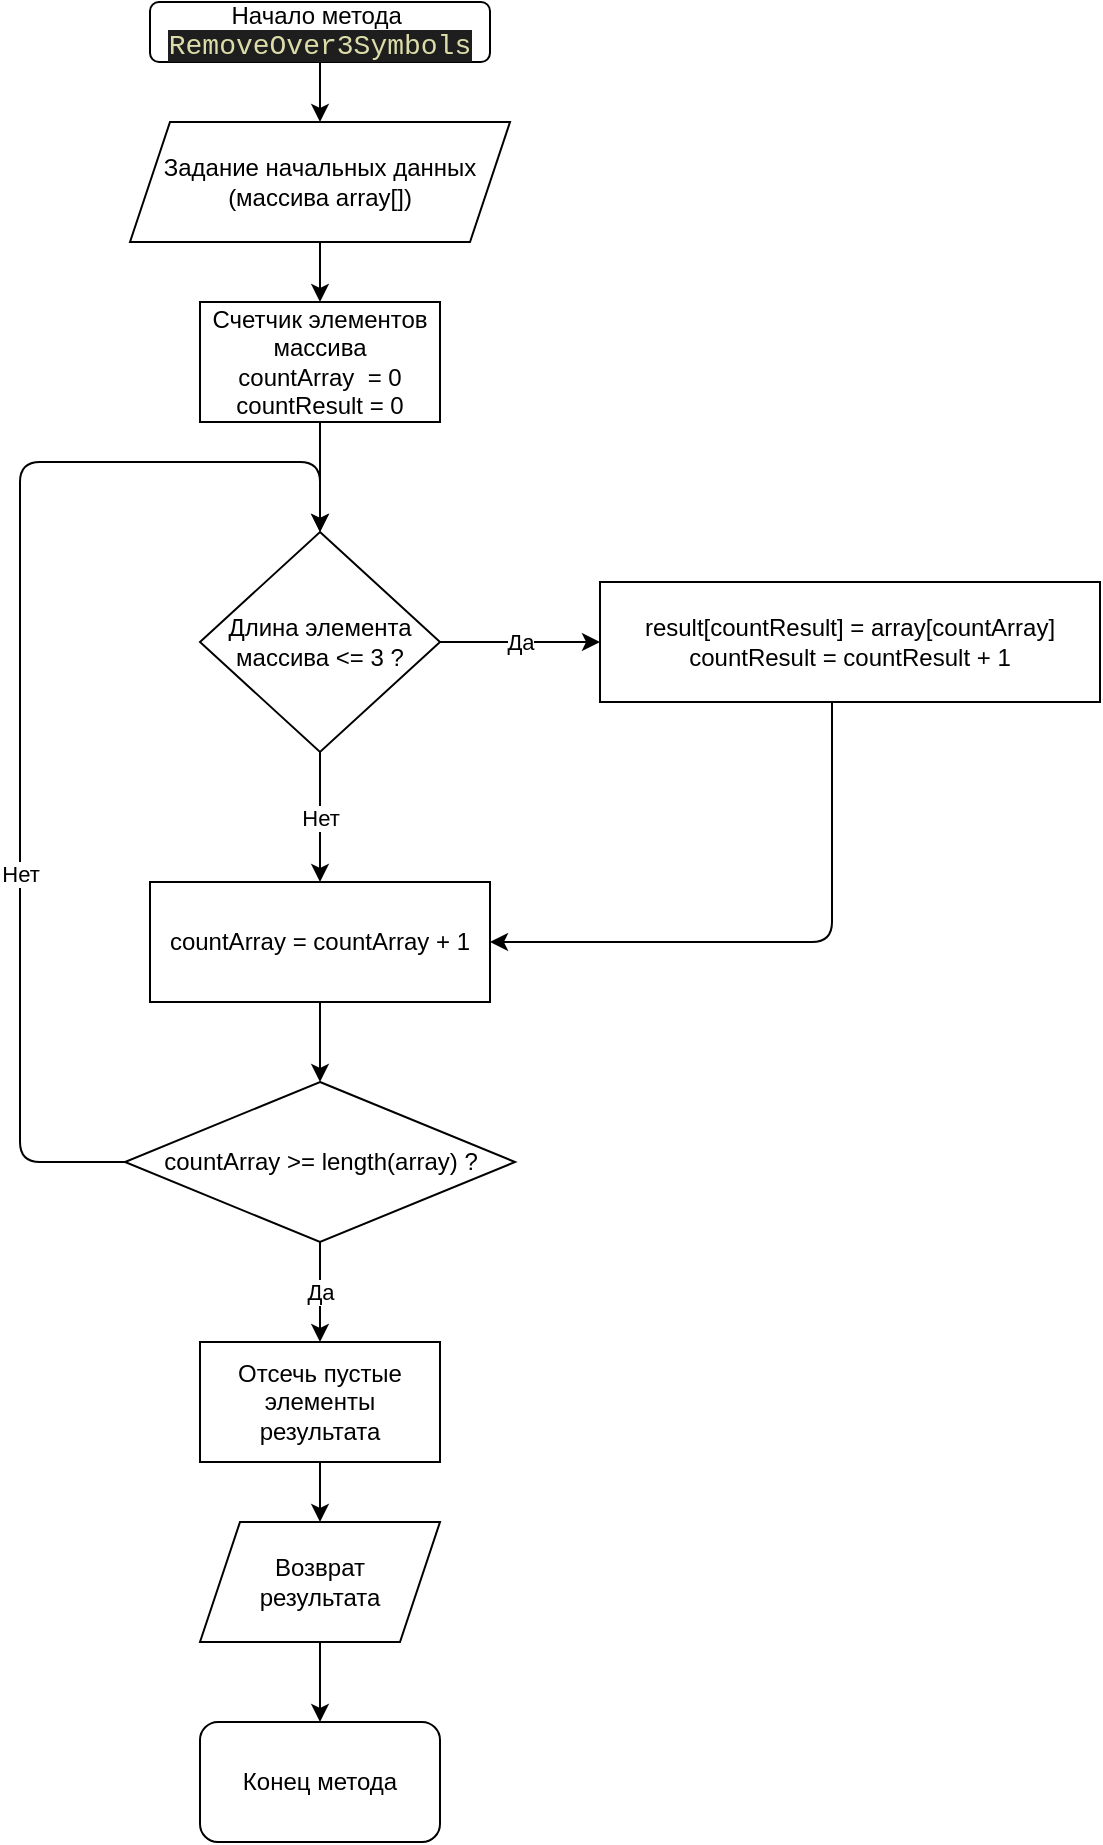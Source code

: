 <mxfile>
    <diagram id="CFxQvj4bHyQwlWl_RM1R" name="Page-1">
        <mxGraphModel dx="537" dy="471" grid="1" gridSize="10" guides="1" tooltips="1" connect="1" arrows="1" fold="1" page="1" pageScale="1" pageWidth="827" pageHeight="1169" math="0" shadow="0">
            <root>
                <mxCell id="0"/>
                <mxCell id="1" parent="0"/>
                <mxCell id="2" value="Начало метода&amp;nbsp;&lt;br&gt;&lt;span style=&quot;color: rgb(220 , 220 , 170) ; background-color: rgb(30 , 30 , 30) ; font-family: &amp;#34;consolas&amp;#34; , &amp;#34;courier new&amp;#34; , monospace ; font-size: 14px&quot;&gt;RemoveOver3Symbols&lt;/span&gt;" style="rounded=1;whiteSpace=wrap;html=1;" parent="1" vertex="1">
                    <mxGeometry x="155" y="20" width="170" height="30" as="geometry"/>
                </mxCell>
                <mxCell id="12" style="edgeStyle=none;html=1;exitX=0.5;exitY=1;exitDx=0;exitDy=0;entryX=0.5;entryY=0;entryDx=0;entryDy=0;" parent="1" target="6" edge="1">
                    <mxGeometry relative="1" as="geometry">
                        <mxPoint x="240" y="140" as="sourcePoint"/>
                    </mxGeometry>
                </mxCell>
                <mxCell id="5" value="" style="endArrow=classic;html=1;exitX=0.5;exitY=1;exitDx=0;exitDy=0;entryX=0.5;entryY=0;entryDx=0;entryDy=0;" parent="1" source="2" edge="1">
                    <mxGeometry width="50" height="50" relative="1" as="geometry">
                        <mxPoint x="220" y="200" as="sourcePoint"/>
                        <mxPoint x="240" y="80" as="targetPoint"/>
                    </mxGeometry>
                </mxCell>
                <mxCell id="11" style="edgeStyle=none;html=1;exitX=0.5;exitY=1;exitDx=0;exitDy=0;entryX=0.5;entryY=0;entryDx=0;entryDy=0;" parent="1" source="6" target="7" edge="1">
                    <mxGeometry relative="1" as="geometry">
                        <mxPoint x="240" y="260" as="targetPoint"/>
                    </mxGeometry>
                </mxCell>
                <mxCell id="6" value="Счетчик элементов массива &lt;br&gt;countArray&amp;nbsp; = 0&lt;br&gt;countResult = 0" style="rounded=0;whiteSpace=wrap;html=1;" parent="1" vertex="1">
                    <mxGeometry x="180" y="170" width="120" height="60" as="geometry"/>
                </mxCell>
                <mxCell id="15" value="Да" style="edgeStyle=none;html=1;" parent="1" source="7" target="13" edge="1">
                    <mxGeometry relative="1" as="geometry"/>
                </mxCell>
                <mxCell id="7" value="Длина элемента массива &amp;lt;= 3 ?" style="rhombus;whiteSpace=wrap;html=1;" parent="1" vertex="1">
                    <mxGeometry x="180" y="285" width="120" height="110" as="geometry"/>
                </mxCell>
                <mxCell id="10" value="Нет" style="edgeStyle=orthogonalEdgeStyle;html=1;exitX=1;exitY=0.5;exitDx=0;exitDy=0;entryX=0.5;entryY=0;entryDx=0;entryDy=0;" parent="1" source="16" target="7" edge="1">
                    <mxGeometry relative="1" as="geometry">
                        <Array as="points">
                            <mxPoint x="90" y="600"/>
                            <mxPoint x="90" y="250"/>
                            <mxPoint x="240" y="250"/>
                        </Array>
                    </mxGeometry>
                </mxCell>
                <mxCell id="18" value="" style="edgeStyle=none;html=1;entryX=0.5;entryY=0;entryDx=0;entryDy=0;" parent="1" source="8" target="16" edge="1">
                    <mxGeometry relative="1" as="geometry">
                        <mxPoint x="470" y="450" as="targetPoint"/>
                    </mxGeometry>
                </mxCell>
                <mxCell id="8" value="countArray = countArray + 1" style="rounded=0;whiteSpace=wrap;html=1;" parent="1" vertex="1">
                    <mxGeometry x="155" y="460" width="170" height="60" as="geometry"/>
                </mxCell>
                <mxCell id="9" value="Нет" style="endArrow=classic;html=1;exitX=0.5;exitY=1;exitDx=0;exitDy=0;entryX=0.5;entryY=0;entryDx=0;entryDy=0;" parent="1" source="7" target="8" edge="1">
                    <mxGeometry width="50" height="50" relative="1" as="geometry">
                        <mxPoint x="250" y="220" as="sourcePoint"/>
                        <mxPoint x="300" y="170" as="targetPoint"/>
                    </mxGeometry>
                </mxCell>
                <mxCell id="21" style="edgeStyle=elbowEdgeStyle;html=1;entryX=1;entryY=0.5;entryDx=0;entryDy=0;" parent="1" source="13" target="8" edge="1">
                    <mxGeometry relative="1" as="geometry">
                        <mxPoint x="400" y="340" as="targetPoint"/>
                        <mxPoint x="520" y="410" as="sourcePoint"/>
                        <Array as="points">
                            <mxPoint x="496" y="460"/>
                        </Array>
                    </mxGeometry>
                </mxCell>
                <mxCell id="13" value="result[countResult] = array[countArray]&lt;br&gt;countResult = countResult + 1" style="rounded=0;whiteSpace=wrap;html=1;" parent="1" vertex="1">
                    <mxGeometry x="380" y="310" width="250" height="60" as="geometry"/>
                </mxCell>
                <mxCell id="14" value="&lt;span&gt;Задание начальных данных (массива array[])&lt;br&gt;&lt;/span&gt;" style="shape=parallelogram;perimeter=parallelogramPerimeter;whiteSpace=wrap;html=1;fixedSize=1;" parent="1" vertex="1">
                    <mxGeometry x="145" y="80" width="190" height="60" as="geometry"/>
                </mxCell>
                <mxCell id="20" value="Да" style="edgeStyle=none;html=1;entryX=0.5;entryY=0;entryDx=0;entryDy=0;" parent="1" source="16" target="22" edge="1">
                    <mxGeometry relative="1" as="geometry"/>
                </mxCell>
                <mxCell id="16" value="countArray &amp;gt;= length(array) ?" style="rhombus;whiteSpace=wrap;html=1;rounded=0;" parent="1" vertex="1">
                    <mxGeometry x="142.5" y="560" width="195" height="80" as="geometry"/>
                </mxCell>
                <mxCell id="19" value="Конец метода" style="rounded=1;whiteSpace=wrap;html=1;" parent="1" vertex="1">
                    <mxGeometry x="180" y="880" width="120" height="60" as="geometry"/>
                </mxCell>
                <mxCell id="25" value="" style="edgeStyle=none;html=1;" edge="1" parent="1" source="22" target="24">
                    <mxGeometry relative="1" as="geometry"/>
                </mxCell>
                <mxCell id="22" value="Отсечь пустые элементы результата" style="whiteSpace=wrap;html=1;rounded=0;" vertex="1" parent="1">
                    <mxGeometry x="180" y="690" width="120" height="60" as="geometry"/>
                </mxCell>
                <mxCell id="26" value="" style="edgeStyle=none;html=1;" edge="1" parent="1" source="24" target="19">
                    <mxGeometry relative="1" as="geometry"/>
                </mxCell>
                <mxCell id="24" value="Возврат&lt;br&gt;результата" style="shape=parallelogram;perimeter=parallelogramPerimeter;whiteSpace=wrap;html=1;fixedSize=1;" vertex="1" parent="1">
                    <mxGeometry x="180" y="780" width="120" height="60" as="geometry"/>
                </mxCell>
            </root>
        </mxGraphModel>
    </diagram>
</mxfile>
